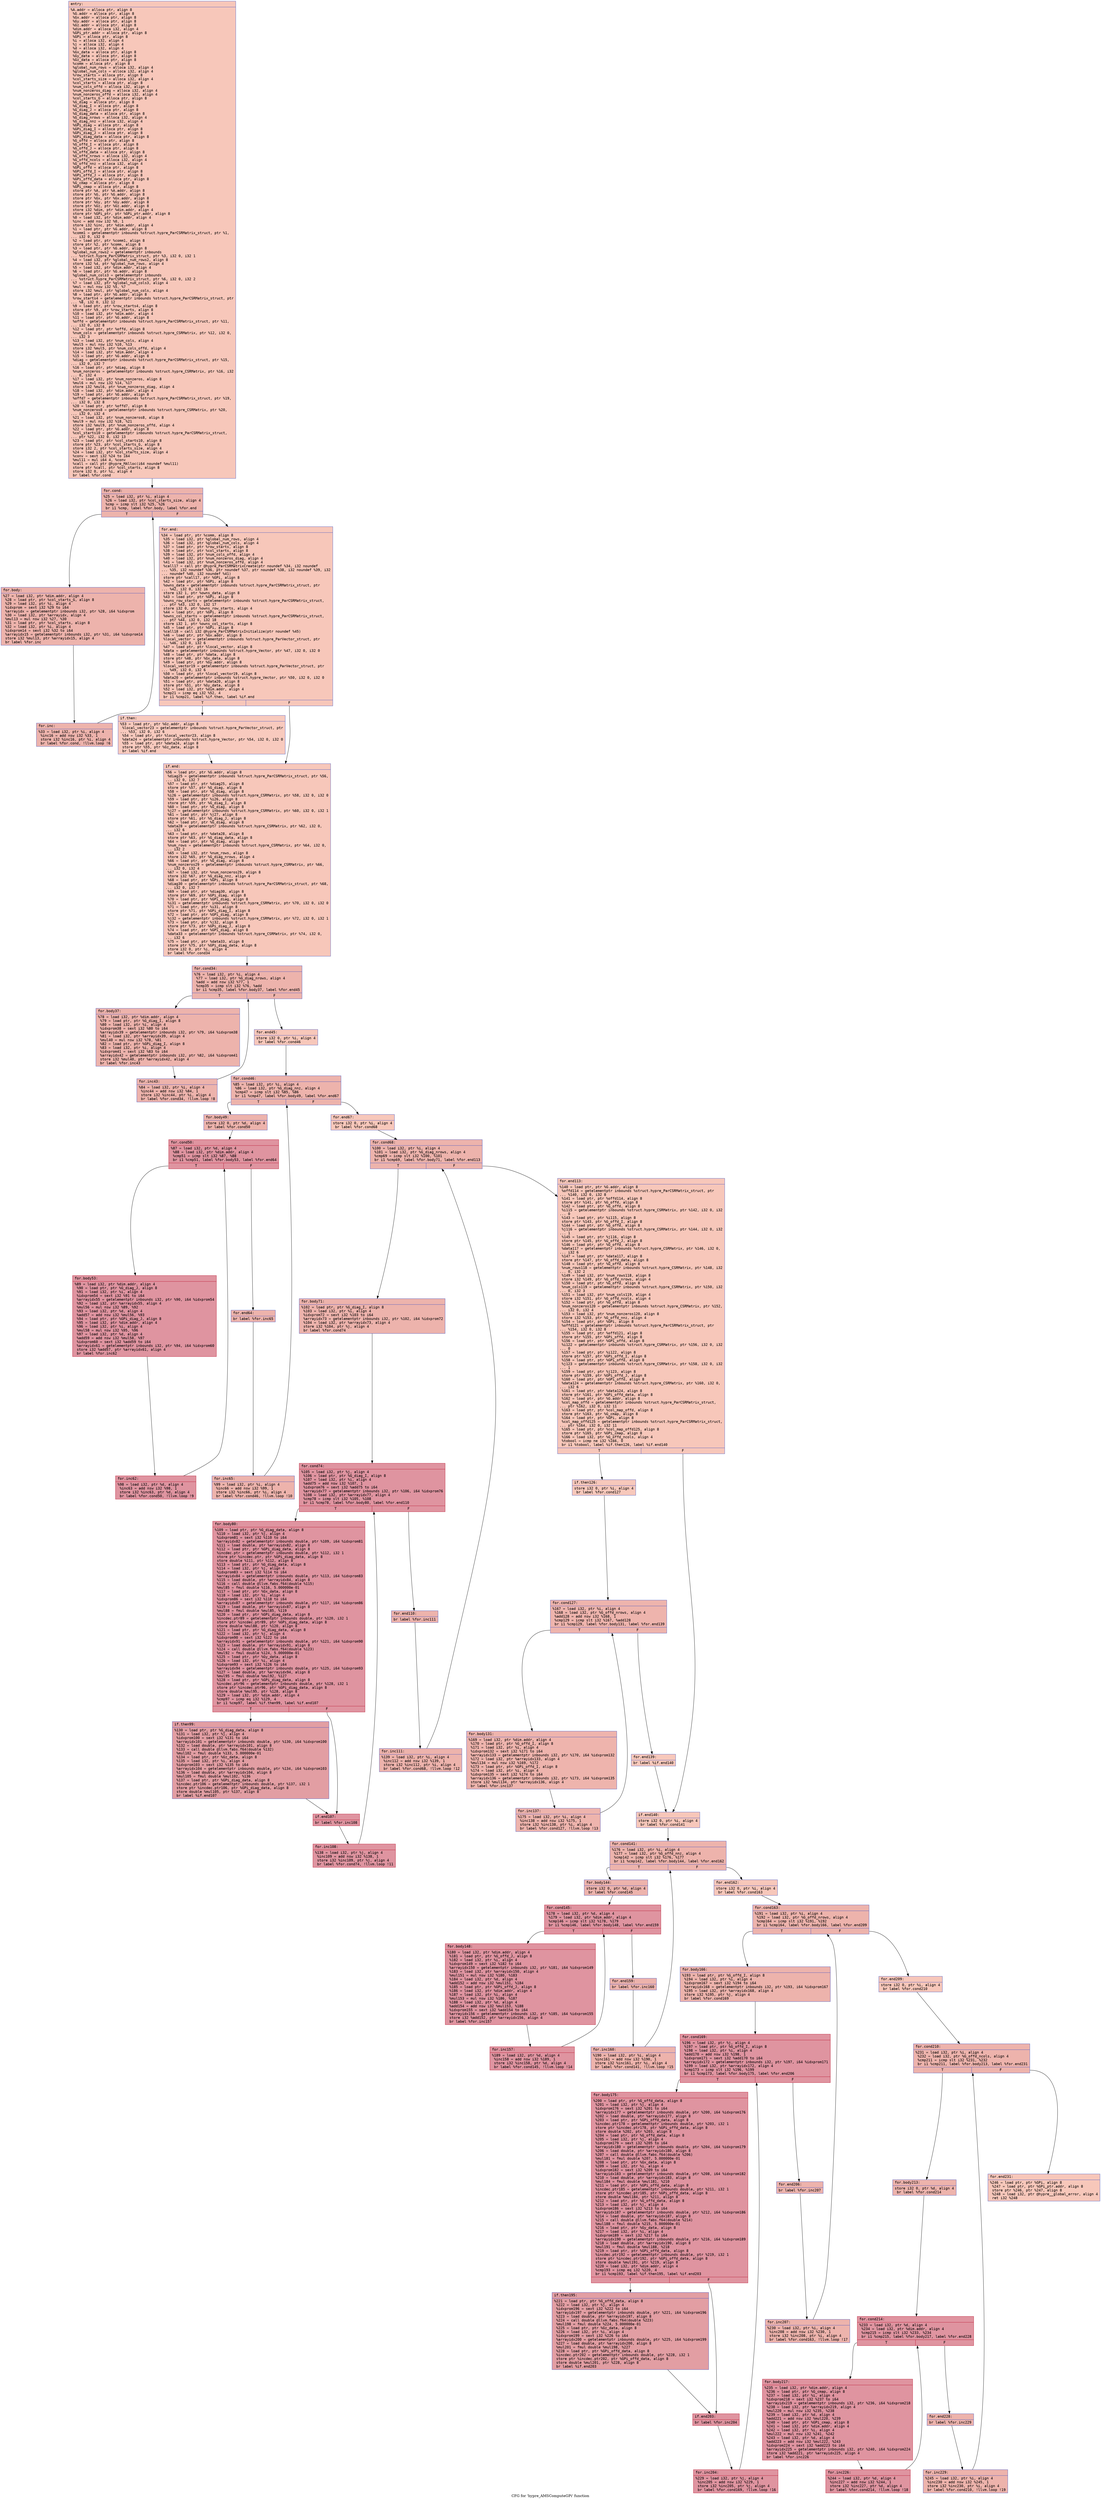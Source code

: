 digraph "CFG for 'hypre_AMSComputeGPi' function" {
	label="CFG for 'hypre_AMSComputeGPi' function";

	Node0x56058d7ee820 [shape=record,color="#3d50c3ff", style=filled, fillcolor="#ec7f6370" fontname="Courier",label="{entry:\l|  %A.addr = alloca ptr, align 8\l  %G.addr = alloca ptr, align 8\l  %Gx.addr = alloca ptr, align 8\l  %Gy.addr = alloca ptr, align 8\l  %Gz.addr = alloca ptr, align 8\l  %dim.addr = alloca i32, align 4\l  %GPi_ptr.addr = alloca ptr, align 8\l  %GPi = alloca ptr, align 8\l  %i = alloca i32, align 4\l  %j = alloca i32, align 4\l  %d = alloca i32, align 4\l  %Gx_data = alloca ptr, align 8\l  %Gy_data = alloca ptr, align 8\l  %Gz_data = alloca ptr, align 8\l  %comm = alloca ptr, align 8\l  %global_num_rows = alloca i32, align 4\l  %global_num_cols = alloca i32, align 4\l  %row_starts = alloca ptr, align 8\l  %col_starts_size = alloca i32, align 4\l  %col_starts = alloca ptr, align 8\l  %num_cols_offd = alloca i32, align 4\l  %num_nonzeros_diag = alloca i32, align 4\l  %num_nonzeros_offd = alloca i32, align 4\l  %col_starts_G = alloca ptr, align 8\l  %G_diag = alloca ptr, align 8\l  %G_diag_I = alloca ptr, align 8\l  %G_diag_J = alloca ptr, align 8\l  %G_diag_data = alloca ptr, align 8\l  %G_diag_nrows = alloca i32, align 4\l  %G_diag_nnz = alloca i32, align 4\l  %GPi_diag = alloca ptr, align 8\l  %GPi_diag_I = alloca ptr, align 8\l  %GPi_diag_J = alloca ptr, align 8\l  %GPi_diag_data = alloca ptr, align 8\l  %G_offd = alloca ptr, align 8\l  %G_offd_I = alloca ptr, align 8\l  %G_offd_J = alloca ptr, align 8\l  %G_offd_data = alloca ptr, align 8\l  %G_offd_nrows = alloca i32, align 4\l  %G_offd_ncols = alloca i32, align 4\l  %G_offd_nnz = alloca i32, align 4\l  %GPi_offd = alloca ptr, align 8\l  %GPi_offd_I = alloca ptr, align 8\l  %GPi_offd_J = alloca ptr, align 8\l  %GPi_offd_data = alloca ptr, align 8\l  %G_cmap = alloca ptr, align 8\l  %GPi_cmap = alloca ptr, align 8\l  store ptr %A, ptr %A.addr, align 8\l  store ptr %G, ptr %G.addr, align 8\l  store ptr %Gx, ptr %Gx.addr, align 8\l  store ptr %Gy, ptr %Gy.addr, align 8\l  store ptr %Gz, ptr %Gz.addr, align 8\l  store i32 %dim, ptr %dim.addr, align 4\l  store ptr %GPi_ptr, ptr %GPi_ptr.addr, align 8\l  %0 = load i32, ptr %dim.addr, align 4\l  %inc = add nsw i32 %0, 1\l  store i32 %inc, ptr %dim.addr, align 4\l  %1 = load ptr, ptr %G.addr, align 8\l  %comm1 = getelementptr inbounds %struct.hypre_ParCSRMatrix_struct, ptr %1,\l... i32 0, i32 0\l  %2 = load ptr, ptr %comm1, align 8\l  store ptr %2, ptr %comm, align 8\l  %3 = load ptr, ptr %G.addr, align 8\l  %global_num_rows2 = getelementptr inbounds\l... %struct.hypre_ParCSRMatrix_struct, ptr %3, i32 0, i32 1\l  %4 = load i32, ptr %global_num_rows2, align 8\l  store i32 %4, ptr %global_num_rows, align 4\l  %5 = load i32, ptr %dim.addr, align 4\l  %6 = load ptr, ptr %G.addr, align 8\l  %global_num_cols3 = getelementptr inbounds\l... %struct.hypre_ParCSRMatrix_struct, ptr %6, i32 0, i32 2\l  %7 = load i32, ptr %global_num_cols3, align 4\l  %mul = mul nsw i32 %5, %7\l  store i32 %mul, ptr %global_num_cols, align 4\l  %8 = load ptr, ptr %G.addr, align 8\l  %row_starts4 = getelementptr inbounds %struct.hypre_ParCSRMatrix_struct, ptr\l... %8, i32 0, i32 12\l  %9 = load ptr, ptr %row_starts4, align 8\l  store ptr %9, ptr %row_starts, align 8\l  %10 = load i32, ptr %dim.addr, align 4\l  %11 = load ptr, ptr %G.addr, align 8\l  %offd = getelementptr inbounds %struct.hypre_ParCSRMatrix_struct, ptr %11,\l... i32 0, i32 8\l  %12 = load ptr, ptr %offd, align 8\l  %num_cols = getelementptr inbounds %struct.hypre_CSRMatrix, ptr %12, i32 0,\l... i32 3\l  %13 = load i32, ptr %num_cols, align 4\l  %mul5 = mul nsw i32 %10, %13\l  store i32 %mul5, ptr %num_cols_offd, align 4\l  %14 = load i32, ptr %dim.addr, align 4\l  %15 = load ptr, ptr %G.addr, align 8\l  %diag = getelementptr inbounds %struct.hypre_ParCSRMatrix_struct, ptr %15,\l... i32 0, i32 7\l  %16 = load ptr, ptr %diag, align 8\l  %num_nonzeros = getelementptr inbounds %struct.hypre_CSRMatrix, ptr %16, i32\l... 0, i32 4\l  %17 = load i32, ptr %num_nonzeros, align 8\l  %mul6 = mul nsw i32 %14, %17\l  store i32 %mul6, ptr %num_nonzeros_diag, align 4\l  %18 = load i32, ptr %dim.addr, align 4\l  %19 = load ptr, ptr %G.addr, align 8\l  %offd7 = getelementptr inbounds %struct.hypre_ParCSRMatrix_struct, ptr %19,\l... i32 0, i32 8\l  %20 = load ptr, ptr %offd7, align 8\l  %num_nonzeros8 = getelementptr inbounds %struct.hypre_CSRMatrix, ptr %20,\l... i32 0, i32 4\l  %21 = load i32, ptr %num_nonzeros8, align 8\l  %mul9 = mul nsw i32 %18, %21\l  store i32 %mul9, ptr %num_nonzeros_offd, align 4\l  %22 = load ptr, ptr %G.addr, align 8\l  %col_starts10 = getelementptr inbounds %struct.hypre_ParCSRMatrix_struct,\l... ptr %22, i32 0, i32 13\l  %23 = load ptr, ptr %col_starts10, align 8\l  store ptr %23, ptr %col_starts_G, align 8\l  store i32 2, ptr %col_starts_size, align 4\l  %24 = load i32, ptr %col_starts_size, align 4\l  %conv = sext i32 %24 to i64\l  %mul11 = mul i64 4, %conv\l  %call = call ptr @hypre_MAlloc(i64 noundef %mul11)\l  store ptr %call, ptr %col_starts, align 8\l  store i32 0, ptr %i, align 4\l  br label %for.cond\l}"];
	Node0x56058d7ee820 -> Node0x56058d7fe5f0[tooltip="entry -> for.cond\nProbability 100.00%" ];
	Node0x56058d7fe5f0 [shape=record,color="#3d50c3ff", style=filled, fillcolor="#d6524470" fontname="Courier",label="{for.cond:\l|  %25 = load i32, ptr %i, align 4\l  %26 = load i32, ptr %col_starts_size, align 4\l  %cmp = icmp slt i32 %25, %26\l  br i1 %cmp, label %for.body, label %for.end\l|{<s0>T|<s1>F}}"];
	Node0x56058d7fe5f0:s0 -> Node0x56058d7fe860[tooltip="for.cond -> for.body\nProbability 96.88%" ];
	Node0x56058d7fe5f0:s1 -> Node0x56058d7fe8b0[tooltip="for.cond -> for.end\nProbability 3.12%" ];
	Node0x56058d7fe860 [shape=record,color="#3d50c3ff", style=filled, fillcolor="#d6524470" fontname="Courier",label="{for.body:\l|  %27 = load i32, ptr %dim.addr, align 4\l  %28 = load ptr, ptr %col_starts_G, align 8\l  %29 = load i32, ptr %i, align 4\l  %idxprom = sext i32 %29 to i64\l  %arrayidx = getelementptr inbounds i32, ptr %28, i64 %idxprom\l  %30 = load i32, ptr %arrayidx, align 4\l  %mul13 = mul nsw i32 %27, %30\l  %31 = load ptr, ptr %col_starts, align 8\l  %32 = load i32, ptr %i, align 4\l  %idxprom14 = sext i32 %32 to i64\l  %arrayidx15 = getelementptr inbounds i32, ptr %31, i64 %idxprom14\l  store i32 %mul13, ptr %arrayidx15, align 4\l  br label %for.inc\l}"];
	Node0x56058d7fe860 -> Node0x56058d7ff0f0[tooltip="for.body -> for.inc\nProbability 100.00%" ];
	Node0x56058d7ff0f0 [shape=record,color="#3d50c3ff", style=filled, fillcolor="#d6524470" fontname="Courier",label="{for.inc:\l|  %33 = load i32, ptr %i, align 4\l  %inc16 = add nsw i32 %33, 1\l  store i32 %inc16, ptr %i, align 4\l  br label %for.cond, !llvm.loop !6\l}"];
	Node0x56058d7ff0f0 -> Node0x56058d7fe5f0[tooltip="for.inc -> for.cond\nProbability 100.00%" ];
	Node0x56058d7fe8b0 [shape=record,color="#3d50c3ff", style=filled, fillcolor="#ec7f6370" fontname="Courier",label="{for.end:\l|  %34 = load ptr, ptr %comm, align 8\l  %35 = load i32, ptr %global_num_rows, align 4\l  %36 = load i32, ptr %global_num_cols, align 4\l  %37 = load ptr, ptr %row_starts, align 8\l  %38 = load ptr, ptr %col_starts, align 8\l  %39 = load i32, ptr %num_cols_offd, align 4\l  %40 = load i32, ptr %num_nonzeros_diag, align 4\l  %41 = load i32, ptr %num_nonzeros_offd, align 4\l  %call17 = call ptr @hypre_ParCSRMatrixCreate(ptr noundef %34, i32 noundef\l... %35, i32 noundef %36, ptr noundef %37, ptr noundef %38, i32 noundef %39, i32\l... noundef %40, i32 noundef %41)\l  store ptr %call17, ptr %GPi, align 8\l  %42 = load ptr, ptr %GPi, align 8\l  %owns_data = getelementptr inbounds %struct.hypre_ParCSRMatrix_struct, ptr\l... %42, i32 0, i32 16\l  store i32 1, ptr %owns_data, align 8\l  %43 = load ptr, ptr %GPi, align 8\l  %owns_row_starts = getelementptr inbounds %struct.hypre_ParCSRMatrix_struct,\l... ptr %43, i32 0, i32 17\l  store i32 0, ptr %owns_row_starts, align 4\l  %44 = load ptr, ptr %GPi, align 8\l  %owns_col_starts = getelementptr inbounds %struct.hypre_ParCSRMatrix_struct,\l... ptr %44, i32 0, i32 18\l  store i32 1, ptr %owns_col_starts, align 8\l  %45 = load ptr, ptr %GPi, align 8\l  %call18 = call i32 @hypre_ParCSRMatrixInitialize(ptr noundef %45)\l  %46 = load ptr, ptr %Gx.addr, align 8\l  %local_vector = getelementptr inbounds %struct.hypre_ParVector_struct, ptr\l... %46, i32 0, i32 6\l  %47 = load ptr, ptr %local_vector, align 8\l  %data = getelementptr inbounds %struct.hypre_Vector, ptr %47, i32 0, i32 0\l  %48 = load ptr, ptr %data, align 8\l  store ptr %48, ptr %Gx_data, align 8\l  %49 = load ptr, ptr %Gy.addr, align 8\l  %local_vector19 = getelementptr inbounds %struct.hypre_ParVector_struct, ptr\l... %49, i32 0, i32 6\l  %50 = load ptr, ptr %local_vector19, align 8\l  %data20 = getelementptr inbounds %struct.hypre_Vector, ptr %50, i32 0, i32 0\l  %51 = load ptr, ptr %data20, align 8\l  store ptr %51, ptr %Gy_data, align 8\l  %52 = load i32, ptr %dim.addr, align 4\l  %cmp21 = icmp eq i32 %52, 4\l  br i1 %cmp21, label %if.then, label %if.end\l|{<s0>T|<s1>F}}"];
	Node0x56058d7fe8b0:s0 -> Node0x56058d8014d0[tooltip="for.end -> if.then\nProbability 50.00%" ];
	Node0x56058d7fe8b0:s1 -> Node0x56058d801540[tooltip="for.end -> if.end\nProbability 50.00%" ];
	Node0x56058d8014d0 [shape=record,color="#3d50c3ff", style=filled, fillcolor="#ef886b70" fontname="Courier",label="{if.then:\l|  %53 = load ptr, ptr %Gz.addr, align 8\l  %local_vector23 = getelementptr inbounds %struct.hypre_ParVector_struct, ptr\l... %53, i32 0, i32 6\l  %54 = load ptr, ptr %local_vector23, align 8\l  %data24 = getelementptr inbounds %struct.hypre_Vector, ptr %54, i32 0, i32 0\l  %55 = load ptr, ptr %data24, align 8\l  store ptr %55, ptr %Gz_data, align 8\l  br label %if.end\l}"];
	Node0x56058d8014d0 -> Node0x56058d801540[tooltip="if.then -> if.end\nProbability 100.00%" ];
	Node0x56058d801540 [shape=record,color="#3d50c3ff", style=filled, fillcolor="#ec7f6370" fontname="Courier",label="{if.end:\l|  %56 = load ptr, ptr %G.addr, align 8\l  %diag25 = getelementptr inbounds %struct.hypre_ParCSRMatrix_struct, ptr %56,\l... i32 0, i32 7\l  %57 = load ptr, ptr %diag25, align 8\l  store ptr %57, ptr %G_diag, align 8\l  %58 = load ptr, ptr %G_diag, align 8\l  %i26 = getelementptr inbounds %struct.hypre_CSRMatrix, ptr %58, i32 0, i32 0\l  %59 = load ptr, ptr %i26, align 8\l  store ptr %59, ptr %G_diag_I, align 8\l  %60 = load ptr, ptr %G_diag, align 8\l  %j27 = getelementptr inbounds %struct.hypre_CSRMatrix, ptr %60, i32 0, i32 1\l  %61 = load ptr, ptr %j27, align 8\l  store ptr %61, ptr %G_diag_J, align 8\l  %62 = load ptr, ptr %G_diag, align 8\l  %data28 = getelementptr inbounds %struct.hypre_CSRMatrix, ptr %62, i32 0,\l... i32 6\l  %63 = load ptr, ptr %data28, align 8\l  store ptr %63, ptr %G_diag_data, align 8\l  %64 = load ptr, ptr %G_diag, align 8\l  %num_rows = getelementptr inbounds %struct.hypre_CSRMatrix, ptr %64, i32 0,\l... i32 2\l  %65 = load i32, ptr %num_rows, align 8\l  store i32 %65, ptr %G_diag_nrows, align 4\l  %66 = load ptr, ptr %G_diag, align 8\l  %num_nonzeros29 = getelementptr inbounds %struct.hypre_CSRMatrix, ptr %66,\l... i32 0, i32 4\l  %67 = load i32, ptr %num_nonzeros29, align 8\l  store i32 %67, ptr %G_diag_nnz, align 4\l  %68 = load ptr, ptr %GPi, align 8\l  %diag30 = getelementptr inbounds %struct.hypre_ParCSRMatrix_struct, ptr %68,\l... i32 0, i32 7\l  %69 = load ptr, ptr %diag30, align 8\l  store ptr %69, ptr %GPi_diag, align 8\l  %70 = load ptr, ptr %GPi_diag, align 8\l  %i31 = getelementptr inbounds %struct.hypre_CSRMatrix, ptr %70, i32 0, i32 0\l  %71 = load ptr, ptr %i31, align 8\l  store ptr %71, ptr %GPi_diag_I, align 8\l  %72 = load ptr, ptr %GPi_diag, align 8\l  %j32 = getelementptr inbounds %struct.hypre_CSRMatrix, ptr %72, i32 0, i32 1\l  %73 = load ptr, ptr %j32, align 8\l  store ptr %73, ptr %GPi_diag_J, align 8\l  %74 = load ptr, ptr %GPi_diag, align 8\l  %data33 = getelementptr inbounds %struct.hypre_CSRMatrix, ptr %74, i32 0,\l... i32 6\l  %75 = load ptr, ptr %data33, align 8\l  store ptr %75, ptr %GPi_diag_data, align 8\l  store i32 0, ptr %i, align 4\l  br label %for.cond34\l}"];
	Node0x56058d801540 -> Node0x56058d803a90[tooltip="if.end -> for.cond34\nProbability 100.00%" ];
	Node0x56058d803a90 [shape=record,color="#3d50c3ff", style=filled, fillcolor="#d6524470" fontname="Courier",label="{for.cond34:\l|  %76 = load i32, ptr %i, align 4\l  %77 = load i32, ptr %G_diag_nrows, align 4\l  %add = add nsw i32 %77, 1\l  %cmp35 = icmp slt i32 %76, %add\l  br i1 %cmp35, label %for.body37, label %for.end45\l|{<s0>T|<s1>F}}"];
	Node0x56058d803a90:s0 -> Node0x56058d803de0[tooltip="for.cond34 -> for.body37\nProbability 96.88%" ];
	Node0x56058d803a90:s1 -> Node0x56058d803e60[tooltip="for.cond34 -> for.end45\nProbability 3.12%" ];
	Node0x56058d803de0 [shape=record,color="#3d50c3ff", style=filled, fillcolor="#d6524470" fontname="Courier",label="{for.body37:\l|  %78 = load i32, ptr %dim.addr, align 4\l  %79 = load ptr, ptr %G_diag_I, align 8\l  %80 = load i32, ptr %i, align 4\l  %idxprom38 = sext i32 %80 to i64\l  %arrayidx39 = getelementptr inbounds i32, ptr %79, i64 %idxprom38\l  %81 = load i32, ptr %arrayidx39, align 4\l  %mul40 = mul nsw i32 %78, %81\l  %82 = load ptr, ptr %GPi_diag_I, align 8\l  %83 = load i32, ptr %i, align 4\l  %idxprom41 = sext i32 %83 to i64\l  %arrayidx42 = getelementptr inbounds i32, ptr %82, i64 %idxprom41\l  store i32 %mul40, ptr %arrayidx42, align 4\l  br label %for.inc43\l}"];
	Node0x56058d803de0 -> Node0x56058d8046c0[tooltip="for.body37 -> for.inc43\nProbability 100.00%" ];
	Node0x56058d8046c0 [shape=record,color="#3d50c3ff", style=filled, fillcolor="#d6524470" fontname="Courier",label="{for.inc43:\l|  %84 = load i32, ptr %i, align 4\l  %inc44 = add nsw i32 %84, 1\l  store i32 %inc44, ptr %i, align 4\l  br label %for.cond34, !llvm.loop !8\l}"];
	Node0x56058d8046c0 -> Node0x56058d803a90[tooltip="for.inc43 -> for.cond34\nProbability 100.00%" ];
	Node0x56058d803e60 [shape=record,color="#3d50c3ff", style=filled, fillcolor="#ec7f6370" fontname="Courier",label="{for.end45:\l|  store i32 0, ptr %i, align 4\l  br label %for.cond46\l}"];
	Node0x56058d803e60 -> Node0x56058d804be0[tooltip="for.end45 -> for.cond46\nProbability 100.00%" ];
	Node0x56058d804be0 [shape=record,color="#3d50c3ff", style=filled, fillcolor="#d6524470" fontname="Courier",label="{for.cond46:\l|  %85 = load i32, ptr %i, align 4\l  %86 = load i32, ptr %G_diag_nnz, align 4\l  %cmp47 = icmp slt i32 %85, %86\l  br i1 %cmp47, label %for.body49, label %for.end67\l|{<s0>T|<s1>F}}"];
	Node0x56058d804be0:s0 -> Node0x56058d804e80[tooltip="for.cond46 -> for.body49\nProbability 96.88%" ];
	Node0x56058d804be0:s1 -> Node0x56058d804f00[tooltip="for.cond46 -> for.end67\nProbability 3.12%" ];
	Node0x56058d804e80 [shape=record,color="#3d50c3ff", style=filled, fillcolor="#d6524470" fontname="Courier",label="{for.body49:\l|  store i32 0, ptr %d, align 4\l  br label %for.cond50\l}"];
	Node0x56058d804e80 -> Node0x56058d8050d0[tooltip="for.body49 -> for.cond50\nProbability 100.00%" ];
	Node0x56058d8050d0 [shape=record,color="#b70d28ff", style=filled, fillcolor="#b70d2870" fontname="Courier",label="{for.cond50:\l|  %87 = load i32, ptr %d, align 4\l  %88 = load i32, ptr %dim.addr, align 4\l  %cmp51 = icmp slt i32 %87, %88\l  br i1 %cmp51, label %for.body53, label %for.end64\l|{<s0>T|<s1>F}}"];
	Node0x56058d8050d0:s0 -> Node0x56058d805370[tooltip="for.cond50 -> for.body53\nProbability 96.88%" ];
	Node0x56058d8050d0:s1 -> Node0x56058d8053f0[tooltip="for.cond50 -> for.end64\nProbability 3.12%" ];
	Node0x56058d805370 [shape=record,color="#b70d28ff", style=filled, fillcolor="#b70d2870" fontname="Courier",label="{for.body53:\l|  %89 = load i32, ptr %dim.addr, align 4\l  %90 = load ptr, ptr %G_diag_J, align 8\l  %91 = load i32, ptr %i, align 4\l  %idxprom54 = sext i32 %91 to i64\l  %arrayidx55 = getelementptr inbounds i32, ptr %90, i64 %idxprom54\l  %92 = load i32, ptr %arrayidx55, align 4\l  %mul56 = mul nsw i32 %89, %92\l  %93 = load i32, ptr %d, align 4\l  %add57 = add nsw i32 %mul56, %93\l  %94 = load ptr, ptr %GPi_diag_J, align 8\l  %95 = load i32, ptr %dim.addr, align 4\l  %96 = load i32, ptr %i, align 4\l  %mul58 = mul nsw i32 %95, %96\l  %97 = load i32, ptr %d, align 4\l  %add59 = add nsw i32 %mul58, %97\l  %idxprom60 = sext i32 %add59 to i64\l  %arrayidx61 = getelementptr inbounds i32, ptr %94, i64 %idxprom60\l  store i32 %add57, ptr %arrayidx61, align 4\l  br label %for.inc62\l}"];
	Node0x56058d805370 -> Node0x56058d800ad0[tooltip="for.body53 -> for.inc62\nProbability 100.00%" ];
	Node0x56058d800ad0 [shape=record,color="#b70d28ff", style=filled, fillcolor="#b70d2870" fontname="Courier",label="{for.inc62:\l|  %98 = load i32, ptr %d, align 4\l  %inc63 = add nsw i32 %98, 1\l  store i32 %inc63, ptr %d, align 4\l  br label %for.cond50, !llvm.loop !9\l}"];
	Node0x56058d800ad0 -> Node0x56058d8050d0[tooltip="for.inc62 -> for.cond50\nProbability 100.00%" ];
	Node0x56058d8053f0 [shape=record,color="#3d50c3ff", style=filled, fillcolor="#d6524470" fontname="Courier",label="{for.end64:\l|  br label %for.inc65\l}"];
	Node0x56058d8053f0 -> Node0x56058d806c90[tooltip="for.end64 -> for.inc65\nProbability 100.00%" ];
	Node0x56058d806c90 [shape=record,color="#3d50c3ff", style=filled, fillcolor="#d6524470" fontname="Courier",label="{for.inc65:\l|  %99 = load i32, ptr %i, align 4\l  %inc66 = add nsw i32 %99, 1\l  store i32 %inc66, ptr %i, align 4\l  br label %for.cond46, !llvm.loop !10\l}"];
	Node0x56058d806c90 -> Node0x56058d804be0[tooltip="for.inc65 -> for.cond46\nProbability 100.00%" ];
	Node0x56058d804f00 [shape=record,color="#3d50c3ff", style=filled, fillcolor="#ec7f6370" fontname="Courier",label="{for.end67:\l|  store i32 0, ptr %i, align 4\l  br label %for.cond68\l}"];
	Node0x56058d804f00 -> Node0x56058d807180[tooltip="for.end67 -> for.cond68\nProbability 100.00%" ];
	Node0x56058d807180 [shape=record,color="#3d50c3ff", style=filled, fillcolor="#d6524470" fontname="Courier",label="{for.cond68:\l|  %100 = load i32, ptr %i, align 4\l  %101 = load i32, ptr %G_diag_nrows, align 4\l  %cmp69 = icmp slt i32 %100, %101\l  br i1 %cmp69, label %for.body71, label %for.end113\l|{<s0>T|<s1>F}}"];
	Node0x56058d807180:s0 -> Node0x56058d807420[tooltip="for.cond68 -> for.body71\nProbability 96.88%" ];
	Node0x56058d807180:s1 -> Node0x56058d8074a0[tooltip="for.cond68 -> for.end113\nProbability 3.12%" ];
	Node0x56058d807420 [shape=record,color="#3d50c3ff", style=filled, fillcolor="#d6524470" fontname="Courier",label="{for.body71:\l|  %102 = load ptr, ptr %G_diag_I, align 8\l  %103 = load i32, ptr %i, align 4\l  %idxprom72 = sext i32 %103 to i64\l  %arrayidx73 = getelementptr inbounds i32, ptr %102, i64 %idxprom72\l  %104 = load i32, ptr %arrayidx73, align 4\l  store i32 %104, ptr %j, align 4\l  br label %for.cond74\l}"];
	Node0x56058d807420 -> Node0x56058d768550[tooltip="for.body71 -> for.cond74\nProbability 100.00%" ];
	Node0x56058d768550 [shape=record,color="#b70d28ff", style=filled, fillcolor="#b70d2870" fontname="Courier",label="{for.cond74:\l|  %105 = load i32, ptr %j, align 4\l  %106 = load ptr, ptr %G_diag_I, align 8\l  %107 = load i32, ptr %i, align 4\l  %add75 = add nsw i32 %107, 1\l  %idxprom76 = sext i32 %add75 to i64\l  %arrayidx77 = getelementptr inbounds i32, ptr %106, i64 %idxprom76\l  %108 = load i32, ptr %arrayidx77, align 4\l  %cmp78 = icmp slt i32 %105, %108\l  br i1 %cmp78, label %for.body80, label %for.end110\l|{<s0>T|<s1>F}}"];
	Node0x56058d768550:s0 -> Node0x56058d768b10[tooltip="for.cond74 -> for.body80\nProbability 96.88%" ];
	Node0x56058d768550:s1 -> Node0x56058d768b90[tooltip="for.cond74 -> for.end110\nProbability 3.12%" ];
	Node0x56058d768b10 [shape=record,color="#b70d28ff", style=filled, fillcolor="#b70d2870" fontname="Courier",label="{for.body80:\l|  %109 = load ptr, ptr %G_diag_data, align 8\l  %110 = load i32, ptr %j, align 4\l  %idxprom81 = sext i32 %110 to i64\l  %arrayidx82 = getelementptr inbounds double, ptr %109, i64 %idxprom81\l  %111 = load double, ptr %arrayidx82, align 8\l  %112 = load ptr, ptr %GPi_diag_data, align 8\l  %incdec.ptr = getelementptr inbounds double, ptr %112, i32 1\l  store ptr %incdec.ptr, ptr %GPi_diag_data, align 8\l  store double %111, ptr %112, align 8\l  %113 = load ptr, ptr %G_diag_data, align 8\l  %114 = load i32, ptr %j, align 4\l  %idxprom83 = sext i32 %114 to i64\l  %arrayidx84 = getelementptr inbounds double, ptr %113, i64 %idxprom83\l  %115 = load double, ptr %arrayidx84, align 8\l  %116 = call double @llvm.fabs.f64(double %115)\l  %mul85 = fmul double %116, 5.000000e-01\l  %117 = load ptr, ptr %Gx_data, align 8\l  %118 = load i32, ptr %i, align 4\l  %idxprom86 = sext i32 %118 to i64\l  %arrayidx87 = getelementptr inbounds double, ptr %117, i64 %idxprom86\l  %119 = load double, ptr %arrayidx87, align 8\l  %mul88 = fmul double %mul85, %119\l  %120 = load ptr, ptr %GPi_diag_data, align 8\l  %incdec.ptr89 = getelementptr inbounds double, ptr %120, i32 1\l  store ptr %incdec.ptr89, ptr %GPi_diag_data, align 8\l  store double %mul88, ptr %120, align 8\l  %121 = load ptr, ptr %G_diag_data, align 8\l  %122 = load i32, ptr %j, align 4\l  %idxprom90 = sext i32 %122 to i64\l  %arrayidx91 = getelementptr inbounds double, ptr %121, i64 %idxprom90\l  %123 = load double, ptr %arrayidx91, align 8\l  %124 = call double @llvm.fabs.f64(double %123)\l  %mul92 = fmul double %124, 5.000000e-01\l  %125 = load ptr, ptr %Gy_data, align 8\l  %126 = load i32, ptr %i, align 4\l  %idxprom93 = sext i32 %126 to i64\l  %arrayidx94 = getelementptr inbounds double, ptr %125, i64 %idxprom93\l  %127 = load double, ptr %arrayidx94, align 8\l  %mul95 = fmul double %mul92, %127\l  %128 = load ptr, ptr %GPi_diag_data, align 8\l  %incdec.ptr96 = getelementptr inbounds double, ptr %128, i32 1\l  store ptr %incdec.ptr96, ptr %GPi_diag_data, align 8\l  store double %mul95, ptr %128, align 8\l  %129 = load i32, ptr %dim.addr, align 4\l  %cmp97 = icmp eq i32 %129, 4\l  br i1 %cmp97, label %if.then99, label %if.end107\l|{<s0>T|<s1>F}}"];
	Node0x56058d768b10:s0 -> Node0x56058d76a8f0[tooltip="for.body80 -> if.then99\nProbability 50.00%" ];
	Node0x56058d768b10:s1 -> Node0x56058d76a970[tooltip="for.body80 -> if.end107\nProbability 50.00%" ];
	Node0x56058d76a8f0 [shape=record,color="#3d50c3ff", style=filled, fillcolor="#be242e70" fontname="Courier",label="{if.then99:\l|  %130 = load ptr, ptr %G_diag_data, align 8\l  %131 = load i32, ptr %j, align 4\l  %idxprom100 = sext i32 %131 to i64\l  %arrayidx101 = getelementptr inbounds double, ptr %130, i64 %idxprom100\l  %132 = load double, ptr %arrayidx101, align 8\l  %133 = call double @llvm.fabs.f64(double %132)\l  %mul102 = fmul double %133, 5.000000e-01\l  %134 = load ptr, ptr %Gz_data, align 8\l  %135 = load i32, ptr %i, align 4\l  %idxprom103 = sext i32 %135 to i64\l  %arrayidx104 = getelementptr inbounds double, ptr %134, i64 %idxprom103\l  %136 = load double, ptr %arrayidx104, align 8\l  %mul105 = fmul double %mul102, %136\l  %137 = load ptr, ptr %GPi_diag_data, align 8\l  %incdec.ptr106 = getelementptr inbounds double, ptr %137, i32 1\l  store ptr %incdec.ptr106, ptr %GPi_diag_data, align 8\l  store double %mul105, ptr %137, align 8\l  br label %if.end107\l}"];
	Node0x56058d76a8f0 -> Node0x56058d76a970[tooltip="if.then99 -> if.end107\nProbability 100.00%" ];
	Node0x56058d76a970 [shape=record,color="#b70d28ff", style=filled, fillcolor="#b70d2870" fontname="Courier",label="{if.end107:\l|  br label %for.inc108\l}"];
	Node0x56058d76a970 -> Node0x56058d76b5d0[tooltip="if.end107 -> for.inc108\nProbability 100.00%" ];
	Node0x56058d76b5d0 [shape=record,color="#b70d28ff", style=filled, fillcolor="#b70d2870" fontname="Courier",label="{for.inc108:\l|  %138 = load i32, ptr %j, align 4\l  %inc109 = add nsw i32 %138, 1\l  store i32 %inc109, ptr %j, align 4\l  br label %for.cond74, !llvm.loop !11\l}"];
	Node0x56058d76b5d0 -> Node0x56058d768550[tooltip="for.inc108 -> for.cond74\nProbability 100.00%" ];
	Node0x56058d768b90 [shape=record,color="#3d50c3ff", style=filled, fillcolor="#d6524470" fontname="Courier",label="{for.end110:\l|  br label %for.inc111\l}"];
	Node0x56058d768b90 -> Node0x56058d76ba50[tooltip="for.end110 -> for.inc111\nProbability 100.00%" ];
	Node0x56058d76ba50 [shape=record,color="#3d50c3ff", style=filled, fillcolor="#d6524470" fontname="Courier",label="{for.inc111:\l|  %139 = load i32, ptr %i, align 4\l  %inc112 = add nsw i32 %139, 1\l  store i32 %inc112, ptr %i, align 4\l  br label %for.cond68, !llvm.loop !12\l}"];
	Node0x56058d76ba50 -> Node0x56058d807180[tooltip="for.inc111 -> for.cond68\nProbability 100.00%" ];
	Node0x56058d8074a0 [shape=record,color="#3d50c3ff", style=filled, fillcolor="#ec7f6370" fontname="Courier",label="{for.end113:\l|  %140 = load ptr, ptr %G.addr, align 8\l  %offd114 = getelementptr inbounds %struct.hypre_ParCSRMatrix_struct, ptr\l... %140, i32 0, i32 8\l  %141 = load ptr, ptr %offd114, align 8\l  store ptr %141, ptr %G_offd, align 8\l  %142 = load ptr, ptr %G_offd, align 8\l  %i115 = getelementptr inbounds %struct.hypre_CSRMatrix, ptr %142, i32 0, i32\l... 0\l  %143 = load ptr, ptr %i115, align 8\l  store ptr %143, ptr %G_offd_I, align 8\l  %144 = load ptr, ptr %G_offd, align 8\l  %j116 = getelementptr inbounds %struct.hypre_CSRMatrix, ptr %144, i32 0, i32\l... 1\l  %145 = load ptr, ptr %j116, align 8\l  store ptr %145, ptr %G_offd_J, align 8\l  %146 = load ptr, ptr %G_offd, align 8\l  %data117 = getelementptr inbounds %struct.hypre_CSRMatrix, ptr %146, i32 0,\l... i32 6\l  %147 = load ptr, ptr %data117, align 8\l  store ptr %147, ptr %G_offd_data, align 8\l  %148 = load ptr, ptr %G_offd, align 8\l  %num_rows118 = getelementptr inbounds %struct.hypre_CSRMatrix, ptr %148, i32\l... 0, i32 2\l  %149 = load i32, ptr %num_rows118, align 8\l  store i32 %149, ptr %G_offd_nrows, align 4\l  %150 = load ptr, ptr %G_offd, align 8\l  %num_cols119 = getelementptr inbounds %struct.hypre_CSRMatrix, ptr %150, i32\l... 0, i32 3\l  %151 = load i32, ptr %num_cols119, align 4\l  store i32 %151, ptr %G_offd_ncols, align 4\l  %152 = load ptr, ptr %G_offd, align 8\l  %num_nonzeros120 = getelementptr inbounds %struct.hypre_CSRMatrix, ptr %152,\l... i32 0, i32 4\l  %153 = load i32, ptr %num_nonzeros120, align 8\l  store i32 %153, ptr %G_offd_nnz, align 4\l  %154 = load ptr, ptr %GPi, align 8\l  %offd121 = getelementptr inbounds %struct.hypre_ParCSRMatrix_struct, ptr\l... %154, i32 0, i32 8\l  %155 = load ptr, ptr %offd121, align 8\l  store ptr %155, ptr %GPi_offd, align 8\l  %156 = load ptr, ptr %GPi_offd, align 8\l  %i122 = getelementptr inbounds %struct.hypre_CSRMatrix, ptr %156, i32 0, i32\l... 0\l  %157 = load ptr, ptr %i122, align 8\l  store ptr %157, ptr %GPi_offd_I, align 8\l  %158 = load ptr, ptr %GPi_offd, align 8\l  %j123 = getelementptr inbounds %struct.hypre_CSRMatrix, ptr %158, i32 0, i32\l... 1\l  %159 = load ptr, ptr %j123, align 8\l  store ptr %159, ptr %GPi_offd_J, align 8\l  %160 = load ptr, ptr %GPi_offd, align 8\l  %data124 = getelementptr inbounds %struct.hypre_CSRMatrix, ptr %160, i32 0,\l... i32 6\l  %161 = load ptr, ptr %data124, align 8\l  store ptr %161, ptr %GPi_offd_data, align 8\l  %162 = load ptr, ptr %G.addr, align 8\l  %col_map_offd = getelementptr inbounds %struct.hypre_ParCSRMatrix_struct,\l... ptr %162, i32 0, i32 11\l  %163 = load ptr, ptr %col_map_offd, align 8\l  store ptr %163, ptr %G_cmap, align 8\l  %164 = load ptr, ptr %GPi, align 8\l  %col_map_offd125 = getelementptr inbounds %struct.hypre_ParCSRMatrix_struct,\l... ptr %164, i32 0, i32 11\l  %165 = load ptr, ptr %col_map_offd125, align 8\l  store ptr %165, ptr %GPi_cmap, align 8\l  %166 = load i32, ptr %G_offd_ncols, align 4\l  %tobool = icmp ne i32 %166, 0\l  br i1 %tobool, label %if.then126, label %if.end140\l|{<s0>T|<s1>F}}"];
	Node0x56058d8074a0:s0 -> Node0x56058d76ed00[tooltip="for.end113 -> if.then126\nProbability 62.50%" ];
	Node0x56058d8074a0:s1 -> Node0x56058d76ed50[tooltip="for.end113 -> if.end140\nProbability 37.50%" ];
	Node0x56058d76ed00 [shape=record,color="#3d50c3ff", style=filled, fillcolor="#ed836670" fontname="Courier",label="{if.then126:\l|  store i32 0, ptr %i, align 4\l  br label %for.cond127\l}"];
	Node0x56058d76ed00 -> Node0x56058d76ef20[tooltip="if.then126 -> for.cond127\nProbability 100.00%" ];
	Node0x56058d76ef20 [shape=record,color="#3d50c3ff", style=filled, fillcolor="#d8564670" fontname="Courier",label="{for.cond127:\l|  %167 = load i32, ptr %i, align 4\l  %168 = load i32, ptr %G_offd_nrows, align 4\l  %add128 = add nsw i32 %168, 1\l  %cmp129 = icmp slt i32 %167, %add128\l  br i1 %cmp129, label %for.body131, label %for.end139\l|{<s0>T|<s1>F}}"];
	Node0x56058d76ef20:s0 -> Node0x56058d76f270[tooltip="for.cond127 -> for.body131\nProbability 96.88%" ];
	Node0x56058d76ef20:s1 -> Node0x56058d76f2f0[tooltip="for.cond127 -> for.end139\nProbability 3.12%" ];
	Node0x56058d76f270 [shape=record,color="#3d50c3ff", style=filled, fillcolor="#d8564670" fontname="Courier",label="{for.body131:\l|  %169 = load i32, ptr %dim.addr, align 4\l  %170 = load ptr, ptr %G_offd_I, align 8\l  %171 = load i32, ptr %i, align 4\l  %idxprom132 = sext i32 %171 to i64\l  %arrayidx133 = getelementptr inbounds i32, ptr %170, i64 %idxprom132\l  %172 = load i32, ptr %arrayidx133, align 4\l  %mul134 = mul nsw i32 %169, %172\l  %173 = load ptr, ptr %GPi_offd_I, align 8\l  %174 = load i32, ptr %i, align 4\l  %idxprom135 = sext i32 %174 to i64\l  %arrayidx136 = getelementptr inbounds i32, ptr %173, i64 %idxprom135\l  store i32 %mul134, ptr %arrayidx136, align 4\l  br label %for.inc137\l}"];
	Node0x56058d76f270 -> Node0x56058d76fb50[tooltip="for.body131 -> for.inc137\nProbability 100.00%" ];
	Node0x56058d76fb50 [shape=record,color="#3d50c3ff", style=filled, fillcolor="#d8564670" fontname="Courier",label="{for.inc137:\l|  %175 = load i32, ptr %i, align 4\l  %inc138 = add nsw i32 %175, 1\l  store i32 %inc138, ptr %i, align 4\l  br label %for.cond127, !llvm.loop !13\l}"];
	Node0x56058d76fb50 -> Node0x56058d76ef20[tooltip="for.inc137 -> for.cond127\nProbability 100.00%" ];
	Node0x56058d76f2f0 [shape=record,color="#3d50c3ff", style=filled, fillcolor="#ed836670" fontname="Courier",label="{for.end139:\l|  br label %if.end140\l}"];
	Node0x56058d76f2f0 -> Node0x56058d76ed50[tooltip="for.end139 -> if.end140\nProbability 100.00%" ];
	Node0x56058d76ed50 [shape=record,color="#3d50c3ff", style=filled, fillcolor="#ec7f6370" fontname="Courier",label="{if.end140:\l|  store i32 0, ptr %i, align 4\l  br label %for.cond141\l}"];
	Node0x56058d76ed50 -> Node0x56058d7700e0[tooltip="if.end140 -> for.cond141\nProbability 100.00%" ];
	Node0x56058d7700e0 [shape=record,color="#3d50c3ff", style=filled, fillcolor="#d6524470" fontname="Courier",label="{for.cond141:\l|  %176 = load i32, ptr %i, align 4\l  %177 = load i32, ptr %G_offd_nnz, align 4\l  %cmp142 = icmp slt i32 %176, %177\l  br i1 %cmp142, label %for.body144, label %for.end162\l|{<s0>T|<s1>F}}"];
	Node0x56058d7700e0:s0 -> Node0x56058d770380[tooltip="for.cond141 -> for.body144\nProbability 96.88%" ];
	Node0x56058d7700e0:s1 -> Node0x56058d770400[tooltip="for.cond141 -> for.end162\nProbability 3.12%" ];
	Node0x56058d770380 [shape=record,color="#3d50c3ff", style=filled, fillcolor="#d6524470" fontname="Courier",label="{for.body144:\l|  store i32 0, ptr %d, align 4\l  br label %for.cond145\l}"];
	Node0x56058d770380 -> Node0x56058d7705d0[tooltip="for.body144 -> for.cond145\nProbability 100.00%" ];
	Node0x56058d7705d0 [shape=record,color="#b70d28ff", style=filled, fillcolor="#b70d2870" fontname="Courier",label="{for.cond145:\l|  %178 = load i32, ptr %d, align 4\l  %179 = load i32, ptr %dim.addr, align 4\l  %cmp146 = icmp slt i32 %178, %179\l  br i1 %cmp146, label %for.body148, label %for.end159\l|{<s0>T|<s1>F}}"];
	Node0x56058d7705d0:s0 -> Node0x56058d770870[tooltip="for.cond145 -> for.body148\nProbability 96.88%" ];
	Node0x56058d7705d0:s1 -> Node0x56058d7708f0[tooltip="for.cond145 -> for.end159\nProbability 3.12%" ];
	Node0x56058d770870 [shape=record,color="#b70d28ff", style=filled, fillcolor="#b70d2870" fontname="Courier",label="{for.body148:\l|  %180 = load i32, ptr %dim.addr, align 4\l  %181 = load ptr, ptr %G_offd_J, align 8\l  %182 = load i32, ptr %i, align 4\l  %idxprom149 = sext i32 %182 to i64\l  %arrayidx150 = getelementptr inbounds i32, ptr %181, i64 %idxprom149\l  %183 = load i32, ptr %arrayidx150, align 4\l  %mul151 = mul nsw i32 %180, %183\l  %184 = load i32, ptr %d, align 4\l  %add152 = add nsw i32 %mul151, %184\l  %185 = load ptr, ptr %GPi_offd_J, align 8\l  %186 = load i32, ptr %dim.addr, align 4\l  %187 = load i32, ptr %i, align 4\l  %mul153 = mul nsw i32 %186, %187\l  %188 = load i32, ptr %d, align 4\l  %add154 = add nsw i32 %mul153, %188\l  %idxprom155 = sext i32 %add154 to i64\l  %arrayidx156 = getelementptr inbounds i32, ptr %185, i64 %idxprom155\l  store i32 %add152, ptr %arrayidx156, align 4\l  br label %for.inc157\l}"];
	Node0x56058d770870 -> Node0x56058d7714e0[tooltip="for.body148 -> for.inc157\nProbability 100.00%" ];
	Node0x56058d7714e0 [shape=record,color="#b70d28ff", style=filled, fillcolor="#b70d2870" fontname="Courier",label="{for.inc157:\l|  %189 = load i32, ptr %d, align 4\l  %inc158 = add nsw i32 %189, 1\l  store i32 %inc158, ptr %d, align 4\l  br label %for.cond145, !llvm.loop !14\l}"];
	Node0x56058d7714e0 -> Node0x56058d7705d0[tooltip="for.inc157 -> for.cond145\nProbability 100.00%" ];
	Node0x56058d7708f0 [shape=record,color="#3d50c3ff", style=filled, fillcolor="#d6524470" fontname="Courier",label="{for.end159:\l|  br label %for.inc160\l}"];
	Node0x56058d7708f0 -> Node0x56058d771960[tooltip="for.end159 -> for.inc160\nProbability 100.00%" ];
	Node0x56058d771960 [shape=record,color="#3d50c3ff", style=filled, fillcolor="#d6524470" fontname="Courier",label="{for.inc160:\l|  %190 = load i32, ptr %i, align 4\l  %inc161 = add nsw i32 %190, 1\l  store i32 %inc161, ptr %i, align 4\l  br label %for.cond141, !llvm.loop !15\l}"];
	Node0x56058d771960 -> Node0x56058d7700e0[tooltip="for.inc160 -> for.cond141\nProbability 100.00%" ];
	Node0x56058d770400 [shape=record,color="#3d50c3ff", style=filled, fillcolor="#ec7f6370" fontname="Courier",label="{for.end162:\l|  store i32 0, ptr %i, align 4\l  br label %for.cond163\l}"];
	Node0x56058d770400 -> Node0x56058d771e80[tooltip="for.end162 -> for.cond163\nProbability 100.00%" ];
	Node0x56058d771e80 [shape=record,color="#3d50c3ff", style=filled, fillcolor="#d6524470" fontname="Courier",label="{for.cond163:\l|  %191 = load i32, ptr %i, align 4\l  %192 = load i32, ptr %G_offd_nrows, align 4\l  %cmp164 = icmp slt i32 %191, %192\l  br i1 %cmp164, label %for.body166, label %for.end209\l|{<s0>T|<s1>F}}"];
	Node0x56058d771e80:s0 -> Node0x56058d805ca0[tooltip="for.cond163 -> for.body166\nProbability 96.88%" ];
	Node0x56058d771e80:s1 -> Node0x56058d805d20[tooltip="for.cond163 -> for.end209\nProbability 3.12%" ];
	Node0x56058d805ca0 [shape=record,color="#3d50c3ff", style=filled, fillcolor="#d6524470" fontname="Courier",label="{for.body166:\l|  %193 = load ptr, ptr %G_offd_I, align 8\l  %194 = load i32, ptr %i, align 4\l  %idxprom167 = sext i32 %194 to i64\l  %arrayidx168 = getelementptr inbounds i32, ptr %193, i64 %idxprom167\l  %195 = load i32, ptr %arrayidx168, align 4\l  store i32 %195, ptr %j, align 4\l  br label %for.cond169\l}"];
	Node0x56058d805ca0 -> Node0x56058d8061e0[tooltip="for.body166 -> for.cond169\nProbability 100.00%" ];
	Node0x56058d8061e0 [shape=record,color="#b70d28ff", style=filled, fillcolor="#b70d2870" fontname="Courier",label="{for.cond169:\l|  %196 = load i32, ptr %j, align 4\l  %197 = load ptr, ptr %G_offd_I, align 8\l  %198 = load i32, ptr %i, align 4\l  %add170 = add nsw i32 %198, 1\l  %idxprom171 = sext i32 %add170 to i64\l  %arrayidx172 = getelementptr inbounds i32, ptr %197, i64 %idxprom171\l  %199 = load i32, ptr %arrayidx172, align 4\l  %cmp173 = icmp slt i32 %196, %199\l  br i1 %cmp173, label %for.body175, label %for.end206\l|{<s0>T|<s1>F}}"];
	Node0x56058d8061e0:s0 -> Node0x56058d8067a0[tooltip="for.cond169 -> for.body175\nProbability 96.88%" ];
	Node0x56058d8061e0:s1 -> Node0x56058d806820[tooltip="for.cond169 -> for.end206\nProbability 3.12%" ];
	Node0x56058d8067a0 [shape=record,color="#b70d28ff", style=filled, fillcolor="#b70d2870" fontname="Courier",label="{for.body175:\l|  %200 = load ptr, ptr %G_offd_data, align 8\l  %201 = load i32, ptr %j, align 4\l  %idxprom176 = sext i32 %201 to i64\l  %arrayidx177 = getelementptr inbounds double, ptr %200, i64 %idxprom176\l  %202 = load double, ptr %arrayidx177, align 8\l  %203 = load ptr, ptr %GPi_offd_data, align 8\l  %incdec.ptr178 = getelementptr inbounds double, ptr %203, i32 1\l  store ptr %incdec.ptr178, ptr %GPi_offd_data, align 8\l  store double %202, ptr %203, align 8\l  %204 = load ptr, ptr %G_offd_data, align 8\l  %205 = load i32, ptr %j, align 4\l  %idxprom179 = sext i32 %205 to i64\l  %arrayidx180 = getelementptr inbounds double, ptr %204, i64 %idxprom179\l  %206 = load double, ptr %arrayidx180, align 8\l  %207 = call double @llvm.fabs.f64(double %206)\l  %mul181 = fmul double %207, 5.000000e-01\l  %208 = load ptr, ptr %Gx_data, align 8\l  %209 = load i32, ptr %i, align 4\l  %idxprom182 = sext i32 %209 to i64\l  %arrayidx183 = getelementptr inbounds double, ptr %208, i64 %idxprom182\l  %210 = load double, ptr %arrayidx183, align 8\l  %mul184 = fmul double %mul181, %210\l  %211 = load ptr, ptr %GPi_offd_data, align 8\l  %incdec.ptr185 = getelementptr inbounds double, ptr %211, i32 1\l  store ptr %incdec.ptr185, ptr %GPi_offd_data, align 8\l  store double %mul184, ptr %211, align 8\l  %212 = load ptr, ptr %G_offd_data, align 8\l  %213 = load i32, ptr %j, align 4\l  %idxprom186 = sext i32 %213 to i64\l  %arrayidx187 = getelementptr inbounds double, ptr %212, i64 %idxprom186\l  %214 = load double, ptr %arrayidx187, align 8\l  %215 = call double @llvm.fabs.f64(double %214)\l  %mul188 = fmul double %215, 5.000000e-01\l  %216 = load ptr, ptr %Gy_data, align 8\l  %217 = load i32, ptr %i, align 4\l  %idxprom189 = sext i32 %217 to i64\l  %arrayidx190 = getelementptr inbounds double, ptr %216, i64 %idxprom189\l  %218 = load double, ptr %arrayidx190, align 8\l  %mul191 = fmul double %mul188, %218\l  %219 = load ptr, ptr %GPi_offd_data, align 8\l  %incdec.ptr192 = getelementptr inbounds double, ptr %219, i32 1\l  store ptr %incdec.ptr192, ptr %GPi_offd_data, align 8\l  store double %mul191, ptr %219, align 8\l  %220 = load i32, ptr %dim.addr, align 4\l  %cmp193 = icmp eq i32 %220, 4\l  br i1 %cmp193, label %if.then195, label %if.end203\l|{<s0>T|<s1>F}}"];
	Node0x56058d8067a0:s0 -> Node0x56058d775a00[tooltip="for.body175 -> if.then195\nProbability 50.00%" ];
	Node0x56058d8067a0:s1 -> Node0x56058d775a80[tooltip="for.body175 -> if.end203\nProbability 50.00%" ];
	Node0x56058d775a00 [shape=record,color="#3d50c3ff", style=filled, fillcolor="#be242e70" fontname="Courier",label="{if.then195:\l|  %221 = load ptr, ptr %G_offd_data, align 8\l  %222 = load i32, ptr %j, align 4\l  %idxprom196 = sext i32 %222 to i64\l  %arrayidx197 = getelementptr inbounds double, ptr %221, i64 %idxprom196\l  %223 = load double, ptr %arrayidx197, align 8\l  %224 = call double @llvm.fabs.f64(double %223)\l  %mul198 = fmul double %224, 5.000000e-01\l  %225 = load ptr, ptr %Gz_data, align 8\l  %226 = load i32, ptr %i, align 4\l  %idxprom199 = sext i32 %226 to i64\l  %arrayidx200 = getelementptr inbounds double, ptr %225, i64 %idxprom199\l  %227 = load double, ptr %arrayidx200, align 8\l  %mul201 = fmul double %mul198, %227\l  %228 = load ptr, ptr %GPi_offd_data, align 8\l  %incdec.ptr202 = getelementptr inbounds double, ptr %228, i32 1\l  store ptr %incdec.ptr202, ptr %GPi_offd_data, align 8\l  store double %mul201, ptr %228, align 8\l  br label %if.end203\l}"];
	Node0x56058d775a00 -> Node0x56058d775a80[tooltip="if.then195 -> if.end203\nProbability 100.00%" ];
	Node0x56058d775a80 [shape=record,color="#b70d28ff", style=filled, fillcolor="#b70d2870" fontname="Courier",label="{if.end203:\l|  br label %for.inc204\l}"];
	Node0x56058d775a80 -> Node0x56058d7766e0[tooltip="if.end203 -> for.inc204\nProbability 100.00%" ];
	Node0x56058d7766e0 [shape=record,color="#b70d28ff", style=filled, fillcolor="#b70d2870" fontname="Courier",label="{for.inc204:\l|  %229 = load i32, ptr %j, align 4\l  %inc205 = add nsw i32 %229, 1\l  store i32 %inc205, ptr %j, align 4\l  br label %for.cond169, !llvm.loop !16\l}"];
	Node0x56058d7766e0 -> Node0x56058d8061e0[tooltip="for.inc204 -> for.cond169\nProbability 100.00%" ];
	Node0x56058d806820 [shape=record,color="#3d50c3ff", style=filled, fillcolor="#d6524470" fontname="Courier",label="{for.end206:\l|  br label %for.inc207\l}"];
	Node0x56058d806820 -> Node0x56058d776b60[tooltip="for.end206 -> for.inc207\nProbability 100.00%" ];
	Node0x56058d776b60 [shape=record,color="#3d50c3ff", style=filled, fillcolor="#d6524470" fontname="Courier",label="{for.inc207:\l|  %230 = load i32, ptr %i, align 4\l  %inc208 = add nsw i32 %230, 1\l  store i32 %inc208, ptr %i, align 4\l  br label %for.cond163, !llvm.loop !17\l}"];
	Node0x56058d776b60 -> Node0x56058d771e80[tooltip="for.inc207 -> for.cond163\nProbability 100.00%" ];
	Node0x56058d805d20 [shape=record,color="#3d50c3ff", style=filled, fillcolor="#ec7f6370" fontname="Courier",label="{for.end209:\l|  store i32 0, ptr %i, align 4\l  br label %for.cond210\l}"];
	Node0x56058d805d20 -> Node0x56058d777080[tooltip="for.end209 -> for.cond210\nProbability 100.00%" ];
	Node0x56058d777080 [shape=record,color="#3d50c3ff", style=filled, fillcolor="#d6524470" fontname="Courier",label="{for.cond210:\l|  %231 = load i32, ptr %i, align 4\l  %232 = load i32, ptr %G_offd_ncols, align 4\l  %cmp211 = icmp slt i32 %231, %232\l  br i1 %cmp211, label %for.body213, label %for.end231\l|{<s0>T|<s1>F}}"];
	Node0x56058d777080:s0 -> Node0x56058d777320[tooltip="for.cond210 -> for.body213\nProbability 96.88%" ];
	Node0x56058d777080:s1 -> Node0x56058d7773a0[tooltip="for.cond210 -> for.end231\nProbability 3.12%" ];
	Node0x56058d777320 [shape=record,color="#3d50c3ff", style=filled, fillcolor="#d6524470" fontname="Courier",label="{for.body213:\l|  store i32 0, ptr %d, align 4\l  br label %for.cond214\l}"];
	Node0x56058d777320 -> Node0x56058d777570[tooltip="for.body213 -> for.cond214\nProbability 100.00%" ];
	Node0x56058d777570 [shape=record,color="#b70d28ff", style=filled, fillcolor="#b70d2870" fontname="Courier",label="{for.cond214:\l|  %233 = load i32, ptr %d, align 4\l  %234 = load i32, ptr %dim.addr, align 4\l  %cmp215 = icmp slt i32 %233, %234\l  br i1 %cmp215, label %for.body217, label %for.end228\l|{<s0>T|<s1>F}}"];
	Node0x56058d777570:s0 -> Node0x56058d777810[tooltip="for.cond214 -> for.body217\nProbability 96.88%" ];
	Node0x56058d777570:s1 -> Node0x56058d777890[tooltip="for.cond214 -> for.end228\nProbability 3.12%" ];
	Node0x56058d777810 [shape=record,color="#b70d28ff", style=filled, fillcolor="#b70d2870" fontname="Courier",label="{for.body217:\l|  %235 = load i32, ptr %dim.addr, align 4\l  %236 = load ptr, ptr %G_cmap, align 8\l  %237 = load i32, ptr %i, align 4\l  %idxprom218 = sext i32 %237 to i64\l  %arrayidx219 = getelementptr inbounds i32, ptr %236, i64 %idxprom218\l  %238 = load i32, ptr %arrayidx219, align 4\l  %mul220 = mul nsw i32 %235, %238\l  %239 = load i32, ptr %d, align 4\l  %add221 = add nsw i32 %mul220, %239\l  %240 = load ptr, ptr %GPi_cmap, align 8\l  %241 = load i32, ptr %dim.addr, align 4\l  %242 = load i32, ptr %i, align 4\l  %mul222 = mul nsw i32 %241, %242\l  %243 = load i32, ptr %d, align 4\l  %add223 = add nsw i32 %mul222, %243\l  %idxprom224 = sext i32 %add223 to i64\l  %arrayidx225 = getelementptr inbounds i32, ptr %240, i64 %idxprom224\l  store i32 %add221, ptr %arrayidx225, align 4\l  br label %for.inc226\l}"];
	Node0x56058d777810 -> Node0x56058d7783e0[tooltip="for.body217 -> for.inc226\nProbability 100.00%" ];
	Node0x56058d7783e0 [shape=record,color="#b70d28ff", style=filled, fillcolor="#b70d2870" fontname="Courier",label="{for.inc226:\l|  %244 = load i32, ptr %d, align 4\l  %inc227 = add nsw i32 %244, 1\l  store i32 %inc227, ptr %d, align 4\l  br label %for.cond214, !llvm.loop !18\l}"];
	Node0x56058d7783e0 -> Node0x56058d777570[tooltip="for.inc226 -> for.cond214\nProbability 100.00%" ];
	Node0x56058d777890 [shape=record,color="#3d50c3ff", style=filled, fillcolor="#d6524470" fontname="Courier",label="{for.end228:\l|  br label %for.inc229\l}"];
	Node0x56058d777890 -> Node0x56058d807d10[tooltip="for.end228 -> for.inc229\nProbability 100.00%" ];
	Node0x56058d807d10 [shape=record,color="#3d50c3ff", style=filled, fillcolor="#d6524470" fontname="Courier",label="{for.inc229:\l|  %245 = load i32, ptr %i, align 4\l  %inc230 = add nsw i32 %245, 1\l  store i32 %inc230, ptr %i, align 4\l  br label %for.cond210, !llvm.loop !19\l}"];
	Node0x56058d807d10 -> Node0x56058d777080[tooltip="for.inc229 -> for.cond210\nProbability 100.00%" ];
	Node0x56058d7773a0 [shape=record,color="#3d50c3ff", style=filled, fillcolor="#ec7f6370" fontname="Courier",label="{for.end231:\l|  %246 = load ptr, ptr %GPi, align 8\l  %247 = load ptr, ptr %GPi_ptr.addr, align 8\l  store ptr %246, ptr %247, align 8\l  %248 = load i32, ptr @hypre__global_error, align 4\l  ret i32 %248\l}"];
}
